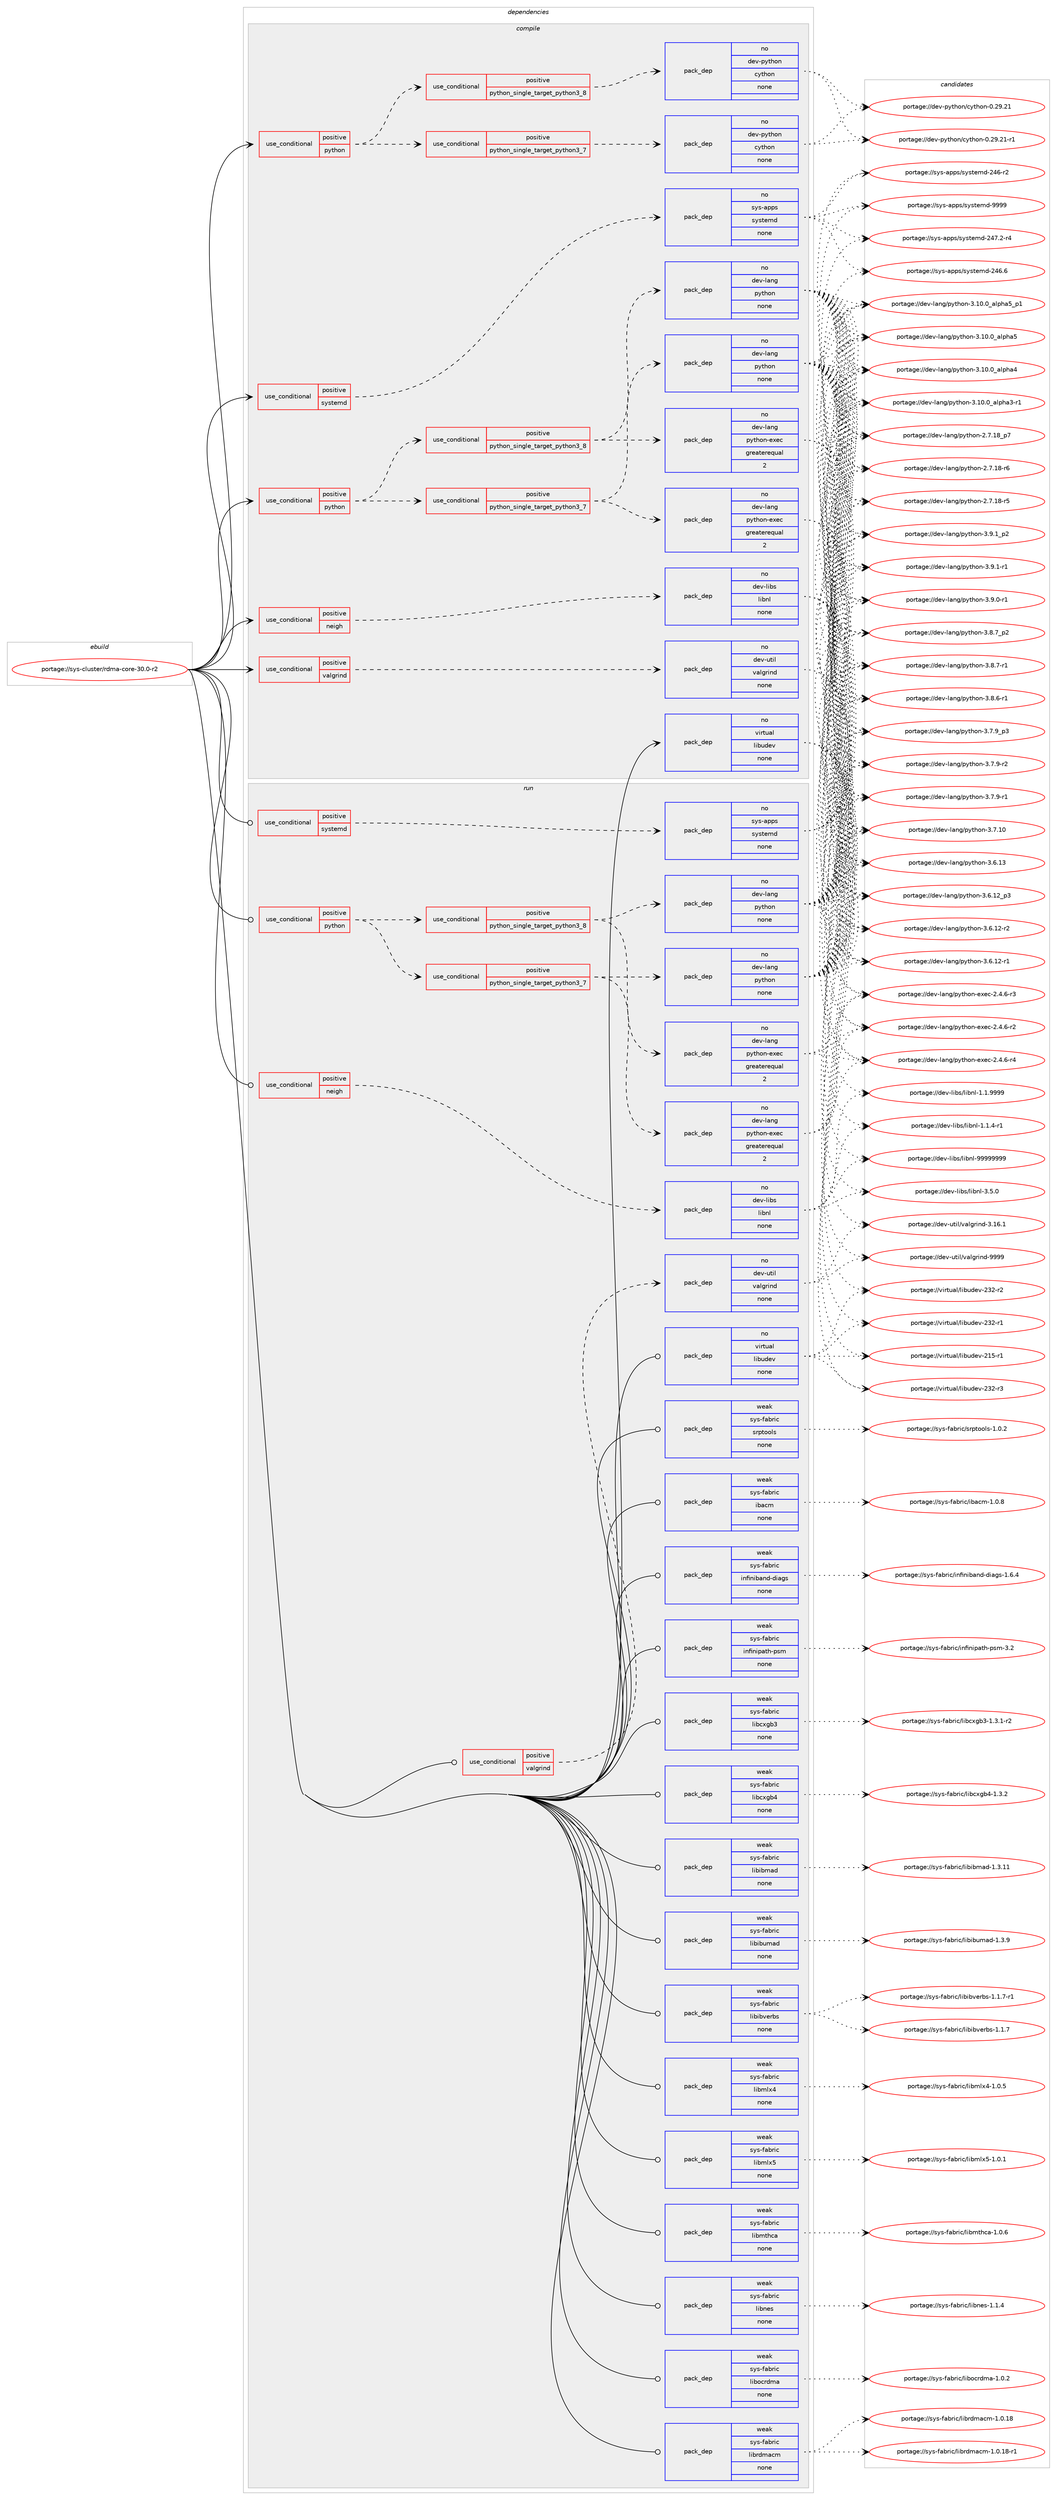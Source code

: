 digraph prolog {

# *************
# Graph options
# *************

newrank=true;
concentrate=true;
compound=true;
graph [rankdir=LR,fontname=Helvetica,fontsize=10,ranksep=1.5];#, ranksep=2.5, nodesep=0.2];
edge  [arrowhead=vee];
node  [fontname=Helvetica,fontsize=10];

# **********
# The ebuild
# **********

subgraph cluster_leftcol {
color=gray;
rank=same;
label=<<i>ebuild</i>>;
id [label="portage://sys-cluster/rdma-core-30.0-r2", color=red, width=4, href="../sys-cluster/rdma-core-30.0-r2.svg"];
}

# ****************
# The dependencies
# ****************

subgraph cluster_midcol {
color=gray;
label=<<i>dependencies</i>>;
subgraph cluster_compile {
fillcolor="#eeeeee";
style=filled;
label=<<i>compile</i>>;
subgraph cond1763 {
dependency6296 [label=<<TABLE BORDER="0" CELLBORDER="1" CELLSPACING="0" CELLPADDING="4"><TR><TD ROWSPAN="3" CELLPADDING="10">use_conditional</TD></TR><TR><TD>positive</TD></TR><TR><TD>neigh</TD></TR></TABLE>>, shape=none, color=red];
subgraph pack4461 {
dependency6297 [label=<<TABLE BORDER="0" CELLBORDER="1" CELLSPACING="0" CELLPADDING="4" WIDTH="220"><TR><TD ROWSPAN="6" CELLPADDING="30">pack_dep</TD></TR><TR><TD WIDTH="110">no</TD></TR><TR><TD>dev-libs</TD></TR><TR><TD>libnl</TD></TR><TR><TD>none</TD></TR><TR><TD></TD></TR></TABLE>>, shape=none, color=blue];
}
dependency6296:e -> dependency6297:w [weight=20,style="dashed",arrowhead="vee"];
}
id:e -> dependency6296:w [weight=20,style="solid",arrowhead="vee"];
subgraph cond1764 {
dependency6298 [label=<<TABLE BORDER="0" CELLBORDER="1" CELLSPACING="0" CELLPADDING="4"><TR><TD ROWSPAN="3" CELLPADDING="10">use_conditional</TD></TR><TR><TD>positive</TD></TR><TR><TD>python</TD></TR></TABLE>>, shape=none, color=red];
subgraph cond1765 {
dependency6299 [label=<<TABLE BORDER="0" CELLBORDER="1" CELLSPACING="0" CELLPADDING="4"><TR><TD ROWSPAN="3" CELLPADDING="10">use_conditional</TD></TR><TR><TD>positive</TD></TR><TR><TD>python_single_target_python3_7</TD></TR></TABLE>>, shape=none, color=red];
subgraph pack4462 {
dependency6300 [label=<<TABLE BORDER="0" CELLBORDER="1" CELLSPACING="0" CELLPADDING="4" WIDTH="220"><TR><TD ROWSPAN="6" CELLPADDING="30">pack_dep</TD></TR><TR><TD WIDTH="110">no</TD></TR><TR><TD>dev-lang</TD></TR><TR><TD>python</TD></TR><TR><TD>none</TD></TR><TR><TD></TD></TR></TABLE>>, shape=none, color=blue];
}
dependency6299:e -> dependency6300:w [weight=20,style="dashed",arrowhead="vee"];
subgraph pack4463 {
dependency6301 [label=<<TABLE BORDER="0" CELLBORDER="1" CELLSPACING="0" CELLPADDING="4" WIDTH="220"><TR><TD ROWSPAN="6" CELLPADDING="30">pack_dep</TD></TR><TR><TD WIDTH="110">no</TD></TR><TR><TD>dev-lang</TD></TR><TR><TD>python-exec</TD></TR><TR><TD>greaterequal</TD></TR><TR><TD>2</TD></TR></TABLE>>, shape=none, color=blue];
}
dependency6299:e -> dependency6301:w [weight=20,style="dashed",arrowhead="vee"];
}
dependency6298:e -> dependency6299:w [weight=20,style="dashed",arrowhead="vee"];
subgraph cond1766 {
dependency6302 [label=<<TABLE BORDER="0" CELLBORDER="1" CELLSPACING="0" CELLPADDING="4"><TR><TD ROWSPAN="3" CELLPADDING="10">use_conditional</TD></TR><TR><TD>positive</TD></TR><TR><TD>python_single_target_python3_8</TD></TR></TABLE>>, shape=none, color=red];
subgraph pack4464 {
dependency6303 [label=<<TABLE BORDER="0" CELLBORDER="1" CELLSPACING="0" CELLPADDING="4" WIDTH="220"><TR><TD ROWSPAN="6" CELLPADDING="30">pack_dep</TD></TR><TR><TD WIDTH="110">no</TD></TR><TR><TD>dev-lang</TD></TR><TR><TD>python</TD></TR><TR><TD>none</TD></TR><TR><TD></TD></TR></TABLE>>, shape=none, color=blue];
}
dependency6302:e -> dependency6303:w [weight=20,style="dashed",arrowhead="vee"];
subgraph pack4465 {
dependency6304 [label=<<TABLE BORDER="0" CELLBORDER="1" CELLSPACING="0" CELLPADDING="4" WIDTH="220"><TR><TD ROWSPAN="6" CELLPADDING="30">pack_dep</TD></TR><TR><TD WIDTH="110">no</TD></TR><TR><TD>dev-lang</TD></TR><TR><TD>python-exec</TD></TR><TR><TD>greaterequal</TD></TR><TR><TD>2</TD></TR></TABLE>>, shape=none, color=blue];
}
dependency6302:e -> dependency6304:w [weight=20,style="dashed",arrowhead="vee"];
}
dependency6298:e -> dependency6302:w [weight=20,style="dashed",arrowhead="vee"];
}
id:e -> dependency6298:w [weight=20,style="solid",arrowhead="vee"];
subgraph cond1767 {
dependency6305 [label=<<TABLE BORDER="0" CELLBORDER="1" CELLSPACING="0" CELLPADDING="4"><TR><TD ROWSPAN="3" CELLPADDING="10">use_conditional</TD></TR><TR><TD>positive</TD></TR><TR><TD>python</TD></TR></TABLE>>, shape=none, color=red];
subgraph cond1768 {
dependency6306 [label=<<TABLE BORDER="0" CELLBORDER="1" CELLSPACING="0" CELLPADDING="4"><TR><TD ROWSPAN="3" CELLPADDING="10">use_conditional</TD></TR><TR><TD>positive</TD></TR><TR><TD>python_single_target_python3_7</TD></TR></TABLE>>, shape=none, color=red];
subgraph pack4466 {
dependency6307 [label=<<TABLE BORDER="0" CELLBORDER="1" CELLSPACING="0" CELLPADDING="4" WIDTH="220"><TR><TD ROWSPAN="6" CELLPADDING="30">pack_dep</TD></TR><TR><TD WIDTH="110">no</TD></TR><TR><TD>dev-python</TD></TR><TR><TD>cython</TD></TR><TR><TD>none</TD></TR><TR><TD></TD></TR></TABLE>>, shape=none, color=blue];
}
dependency6306:e -> dependency6307:w [weight=20,style="dashed",arrowhead="vee"];
}
dependency6305:e -> dependency6306:w [weight=20,style="dashed",arrowhead="vee"];
subgraph cond1769 {
dependency6308 [label=<<TABLE BORDER="0" CELLBORDER="1" CELLSPACING="0" CELLPADDING="4"><TR><TD ROWSPAN="3" CELLPADDING="10">use_conditional</TD></TR><TR><TD>positive</TD></TR><TR><TD>python_single_target_python3_8</TD></TR></TABLE>>, shape=none, color=red];
subgraph pack4467 {
dependency6309 [label=<<TABLE BORDER="0" CELLBORDER="1" CELLSPACING="0" CELLPADDING="4" WIDTH="220"><TR><TD ROWSPAN="6" CELLPADDING="30">pack_dep</TD></TR><TR><TD WIDTH="110">no</TD></TR><TR><TD>dev-python</TD></TR><TR><TD>cython</TD></TR><TR><TD>none</TD></TR><TR><TD></TD></TR></TABLE>>, shape=none, color=blue];
}
dependency6308:e -> dependency6309:w [weight=20,style="dashed",arrowhead="vee"];
}
dependency6305:e -> dependency6308:w [weight=20,style="dashed",arrowhead="vee"];
}
id:e -> dependency6305:w [weight=20,style="solid",arrowhead="vee"];
subgraph cond1770 {
dependency6310 [label=<<TABLE BORDER="0" CELLBORDER="1" CELLSPACING="0" CELLPADDING="4"><TR><TD ROWSPAN="3" CELLPADDING="10">use_conditional</TD></TR><TR><TD>positive</TD></TR><TR><TD>systemd</TD></TR></TABLE>>, shape=none, color=red];
subgraph pack4468 {
dependency6311 [label=<<TABLE BORDER="0" CELLBORDER="1" CELLSPACING="0" CELLPADDING="4" WIDTH="220"><TR><TD ROWSPAN="6" CELLPADDING="30">pack_dep</TD></TR><TR><TD WIDTH="110">no</TD></TR><TR><TD>sys-apps</TD></TR><TR><TD>systemd</TD></TR><TR><TD>none</TD></TR><TR><TD></TD></TR></TABLE>>, shape=none, color=blue];
}
dependency6310:e -> dependency6311:w [weight=20,style="dashed",arrowhead="vee"];
}
id:e -> dependency6310:w [weight=20,style="solid",arrowhead="vee"];
subgraph cond1771 {
dependency6312 [label=<<TABLE BORDER="0" CELLBORDER="1" CELLSPACING="0" CELLPADDING="4"><TR><TD ROWSPAN="3" CELLPADDING="10">use_conditional</TD></TR><TR><TD>positive</TD></TR><TR><TD>valgrind</TD></TR></TABLE>>, shape=none, color=red];
subgraph pack4469 {
dependency6313 [label=<<TABLE BORDER="0" CELLBORDER="1" CELLSPACING="0" CELLPADDING="4" WIDTH="220"><TR><TD ROWSPAN="6" CELLPADDING="30">pack_dep</TD></TR><TR><TD WIDTH="110">no</TD></TR><TR><TD>dev-util</TD></TR><TR><TD>valgrind</TD></TR><TR><TD>none</TD></TR><TR><TD></TD></TR></TABLE>>, shape=none, color=blue];
}
dependency6312:e -> dependency6313:w [weight=20,style="dashed",arrowhead="vee"];
}
id:e -> dependency6312:w [weight=20,style="solid",arrowhead="vee"];
subgraph pack4470 {
dependency6314 [label=<<TABLE BORDER="0" CELLBORDER="1" CELLSPACING="0" CELLPADDING="4" WIDTH="220"><TR><TD ROWSPAN="6" CELLPADDING="30">pack_dep</TD></TR><TR><TD WIDTH="110">no</TD></TR><TR><TD>virtual</TD></TR><TR><TD>libudev</TD></TR><TR><TD>none</TD></TR><TR><TD></TD></TR></TABLE>>, shape=none, color=blue];
}
id:e -> dependency6314:w [weight=20,style="solid",arrowhead="vee"];
}
subgraph cluster_compileandrun {
fillcolor="#eeeeee";
style=filled;
label=<<i>compile and run</i>>;
}
subgraph cluster_run {
fillcolor="#eeeeee";
style=filled;
label=<<i>run</i>>;
subgraph cond1772 {
dependency6315 [label=<<TABLE BORDER="0" CELLBORDER="1" CELLSPACING="0" CELLPADDING="4"><TR><TD ROWSPAN="3" CELLPADDING="10">use_conditional</TD></TR><TR><TD>positive</TD></TR><TR><TD>neigh</TD></TR></TABLE>>, shape=none, color=red];
subgraph pack4471 {
dependency6316 [label=<<TABLE BORDER="0" CELLBORDER="1" CELLSPACING="0" CELLPADDING="4" WIDTH="220"><TR><TD ROWSPAN="6" CELLPADDING="30">pack_dep</TD></TR><TR><TD WIDTH="110">no</TD></TR><TR><TD>dev-libs</TD></TR><TR><TD>libnl</TD></TR><TR><TD>none</TD></TR><TR><TD></TD></TR></TABLE>>, shape=none, color=blue];
}
dependency6315:e -> dependency6316:w [weight=20,style="dashed",arrowhead="vee"];
}
id:e -> dependency6315:w [weight=20,style="solid",arrowhead="odot"];
subgraph cond1773 {
dependency6317 [label=<<TABLE BORDER="0" CELLBORDER="1" CELLSPACING="0" CELLPADDING="4"><TR><TD ROWSPAN="3" CELLPADDING="10">use_conditional</TD></TR><TR><TD>positive</TD></TR><TR><TD>python</TD></TR></TABLE>>, shape=none, color=red];
subgraph cond1774 {
dependency6318 [label=<<TABLE BORDER="0" CELLBORDER="1" CELLSPACING="0" CELLPADDING="4"><TR><TD ROWSPAN="3" CELLPADDING="10">use_conditional</TD></TR><TR><TD>positive</TD></TR><TR><TD>python_single_target_python3_7</TD></TR></TABLE>>, shape=none, color=red];
subgraph pack4472 {
dependency6319 [label=<<TABLE BORDER="0" CELLBORDER="1" CELLSPACING="0" CELLPADDING="4" WIDTH="220"><TR><TD ROWSPAN="6" CELLPADDING="30">pack_dep</TD></TR><TR><TD WIDTH="110">no</TD></TR><TR><TD>dev-lang</TD></TR><TR><TD>python</TD></TR><TR><TD>none</TD></TR><TR><TD></TD></TR></TABLE>>, shape=none, color=blue];
}
dependency6318:e -> dependency6319:w [weight=20,style="dashed",arrowhead="vee"];
subgraph pack4473 {
dependency6320 [label=<<TABLE BORDER="0" CELLBORDER="1" CELLSPACING="0" CELLPADDING="4" WIDTH="220"><TR><TD ROWSPAN="6" CELLPADDING="30">pack_dep</TD></TR><TR><TD WIDTH="110">no</TD></TR><TR><TD>dev-lang</TD></TR><TR><TD>python-exec</TD></TR><TR><TD>greaterequal</TD></TR><TR><TD>2</TD></TR></TABLE>>, shape=none, color=blue];
}
dependency6318:e -> dependency6320:w [weight=20,style="dashed",arrowhead="vee"];
}
dependency6317:e -> dependency6318:w [weight=20,style="dashed",arrowhead="vee"];
subgraph cond1775 {
dependency6321 [label=<<TABLE BORDER="0" CELLBORDER="1" CELLSPACING="0" CELLPADDING="4"><TR><TD ROWSPAN="3" CELLPADDING="10">use_conditional</TD></TR><TR><TD>positive</TD></TR><TR><TD>python_single_target_python3_8</TD></TR></TABLE>>, shape=none, color=red];
subgraph pack4474 {
dependency6322 [label=<<TABLE BORDER="0" CELLBORDER="1" CELLSPACING="0" CELLPADDING="4" WIDTH="220"><TR><TD ROWSPAN="6" CELLPADDING="30">pack_dep</TD></TR><TR><TD WIDTH="110">no</TD></TR><TR><TD>dev-lang</TD></TR><TR><TD>python</TD></TR><TR><TD>none</TD></TR><TR><TD></TD></TR></TABLE>>, shape=none, color=blue];
}
dependency6321:e -> dependency6322:w [weight=20,style="dashed",arrowhead="vee"];
subgraph pack4475 {
dependency6323 [label=<<TABLE BORDER="0" CELLBORDER="1" CELLSPACING="0" CELLPADDING="4" WIDTH="220"><TR><TD ROWSPAN="6" CELLPADDING="30">pack_dep</TD></TR><TR><TD WIDTH="110">no</TD></TR><TR><TD>dev-lang</TD></TR><TR><TD>python-exec</TD></TR><TR><TD>greaterequal</TD></TR><TR><TD>2</TD></TR></TABLE>>, shape=none, color=blue];
}
dependency6321:e -> dependency6323:w [weight=20,style="dashed",arrowhead="vee"];
}
dependency6317:e -> dependency6321:w [weight=20,style="dashed",arrowhead="vee"];
}
id:e -> dependency6317:w [weight=20,style="solid",arrowhead="odot"];
subgraph cond1776 {
dependency6324 [label=<<TABLE BORDER="0" CELLBORDER="1" CELLSPACING="0" CELLPADDING="4"><TR><TD ROWSPAN="3" CELLPADDING="10">use_conditional</TD></TR><TR><TD>positive</TD></TR><TR><TD>systemd</TD></TR></TABLE>>, shape=none, color=red];
subgraph pack4476 {
dependency6325 [label=<<TABLE BORDER="0" CELLBORDER="1" CELLSPACING="0" CELLPADDING="4" WIDTH="220"><TR><TD ROWSPAN="6" CELLPADDING="30">pack_dep</TD></TR><TR><TD WIDTH="110">no</TD></TR><TR><TD>sys-apps</TD></TR><TR><TD>systemd</TD></TR><TR><TD>none</TD></TR><TR><TD></TD></TR></TABLE>>, shape=none, color=blue];
}
dependency6324:e -> dependency6325:w [weight=20,style="dashed",arrowhead="vee"];
}
id:e -> dependency6324:w [weight=20,style="solid",arrowhead="odot"];
subgraph cond1777 {
dependency6326 [label=<<TABLE BORDER="0" CELLBORDER="1" CELLSPACING="0" CELLPADDING="4"><TR><TD ROWSPAN="3" CELLPADDING="10">use_conditional</TD></TR><TR><TD>positive</TD></TR><TR><TD>valgrind</TD></TR></TABLE>>, shape=none, color=red];
subgraph pack4477 {
dependency6327 [label=<<TABLE BORDER="0" CELLBORDER="1" CELLSPACING="0" CELLPADDING="4" WIDTH="220"><TR><TD ROWSPAN="6" CELLPADDING="30">pack_dep</TD></TR><TR><TD WIDTH="110">no</TD></TR><TR><TD>dev-util</TD></TR><TR><TD>valgrind</TD></TR><TR><TD>none</TD></TR><TR><TD></TD></TR></TABLE>>, shape=none, color=blue];
}
dependency6326:e -> dependency6327:w [weight=20,style="dashed",arrowhead="vee"];
}
id:e -> dependency6326:w [weight=20,style="solid",arrowhead="odot"];
subgraph pack4478 {
dependency6328 [label=<<TABLE BORDER="0" CELLBORDER="1" CELLSPACING="0" CELLPADDING="4" WIDTH="220"><TR><TD ROWSPAN="6" CELLPADDING="30">pack_dep</TD></TR><TR><TD WIDTH="110">no</TD></TR><TR><TD>virtual</TD></TR><TR><TD>libudev</TD></TR><TR><TD>none</TD></TR><TR><TD></TD></TR></TABLE>>, shape=none, color=blue];
}
id:e -> dependency6328:w [weight=20,style="solid",arrowhead="odot"];
subgraph pack4479 {
dependency6329 [label=<<TABLE BORDER="0" CELLBORDER="1" CELLSPACING="0" CELLPADDING="4" WIDTH="220"><TR><TD ROWSPAN="6" CELLPADDING="30">pack_dep</TD></TR><TR><TD WIDTH="110">weak</TD></TR><TR><TD>sys-fabric</TD></TR><TR><TD>ibacm</TD></TR><TR><TD>none</TD></TR><TR><TD></TD></TR></TABLE>>, shape=none, color=blue];
}
id:e -> dependency6329:w [weight=20,style="solid",arrowhead="odot"];
subgraph pack4480 {
dependency6330 [label=<<TABLE BORDER="0" CELLBORDER="1" CELLSPACING="0" CELLPADDING="4" WIDTH="220"><TR><TD ROWSPAN="6" CELLPADDING="30">pack_dep</TD></TR><TR><TD WIDTH="110">weak</TD></TR><TR><TD>sys-fabric</TD></TR><TR><TD>infiniband-diags</TD></TR><TR><TD>none</TD></TR><TR><TD></TD></TR></TABLE>>, shape=none, color=blue];
}
id:e -> dependency6330:w [weight=20,style="solid",arrowhead="odot"];
subgraph pack4481 {
dependency6331 [label=<<TABLE BORDER="0" CELLBORDER="1" CELLSPACING="0" CELLPADDING="4" WIDTH="220"><TR><TD ROWSPAN="6" CELLPADDING="30">pack_dep</TD></TR><TR><TD WIDTH="110">weak</TD></TR><TR><TD>sys-fabric</TD></TR><TR><TD>infinipath-psm</TD></TR><TR><TD>none</TD></TR><TR><TD></TD></TR></TABLE>>, shape=none, color=blue];
}
id:e -> dependency6331:w [weight=20,style="solid",arrowhead="odot"];
subgraph pack4482 {
dependency6332 [label=<<TABLE BORDER="0" CELLBORDER="1" CELLSPACING="0" CELLPADDING="4" WIDTH="220"><TR><TD ROWSPAN="6" CELLPADDING="30">pack_dep</TD></TR><TR><TD WIDTH="110">weak</TD></TR><TR><TD>sys-fabric</TD></TR><TR><TD>libcxgb3</TD></TR><TR><TD>none</TD></TR><TR><TD></TD></TR></TABLE>>, shape=none, color=blue];
}
id:e -> dependency6332:w [weight=20,style="solid",arrowhead="odot"];
subgraph pack4483 {
dependency6333 [label=<<TABLE BORDER="0" CELLBORDER="1" CELLSPACING="0" CELLPADDING="4" WIDTH="220"><TR><TD ROWSPAN="6" CELLPADDING="30">pack_dep</TD></TR><TR><TD WIDTH="110">weak</TD></TR><TR><TD>sys-fabric</TD></TR><TR><TD>libcxgb4</TD></TR><TR><TD>none</TD></TR><TR><TD></TD></TR></TABLE>>, shape=none, color=blue];
}
id:e -> dependency6333:w [weight=20,style="solid",arrowhead="odot"];
subgraph pack4484 {
dependency6334 [label=<<TABLE BORDER="0" CELLBORDER="1" CELLSPACING="0" CELLPADDING="4" WIDTH="220"><TR><TD ROWSPAN="6" CELLPADDING="30">pack_dep</TD></TR><TR><TD WIDTH="110">weak</TD></TR><TR><TD>sys-fabric</TD></TR><TR><TD>libibmad</TD></TR><TR><TD>none</TD></TR><TR><TD></TD></TR></TABLE>>, shape=none, color=blue];
}
id:e -> dependency6334:w [weight=20,style="solid",arrowhead="odot"];
subgraph pack4485 {
dependency6335 [label=<<TABLE BORDER="0" CELLBORDER="1" CELLSPACING="0" CELLPADDING="4" WIDTH="220"><TR><TD ROWSPAN="6" CELLPADDING="30">pack_dep</TD></TR><TR><TD WIDTH="110">weak</TD></TR><TR><TD>sys-fabric</TD></TR><TR><TD>libibumad</TD></TR><TR><TD>none</TD></TR><TR><TD></TD></TR></TABLE>>, shape=none, color=blue];
}
id:e -> dependency6335:w [weight=20,style="solid",arrowhead="odot"];
subgraph pack4486 {
dependency6336 [label=<<TABLE BORDER="0" CELLBORDER="1" CELLSPACING="0" CELLPADDING="4" WIDTH="220"><TR><TD ROWSPAN="6" CELLPADDING="30">pack_dep</TD></TR><TR><TD WIDTH="110">weak</TD></TR><TR><TD>sys-fabric</TD></TR><TR><TD>libibverbs</TD></TR><TR><TD>none</TD></TR><TR><TD></TD></TR></TABLE>>, shape=none, color=blue];
}
id:e -> dependency6336:w [weight=20,style="solid",arrowhead="odot"];
subgraph pack4487 {
dependency6337 [label=<<TABLE BORDER="0" CELLBORDER="1" CELLSPACING="0" CELLPADDING="4" WIDTH="220"><TR><TD ROWSPAN="6" CELLPADDING="30">pack_dep</TD></TR><TR><TD WIDTH="110">weak</TD></TR><TR><TD>sys-fabric</TD></TR><TR><TD>libmlx4</TD></TR><TR><TD>none</TD></TR><TR><TD></TD></TR></TABLE>>, shape=none, color=blue];
}
id:e -> dependency6337:w [weight=20,style="solid",arrowhead="odot"];
subgraph pack4488 {
dependency6338 [label=<<TABLE BORDER="0" CELLBORDER="1" CELLSPACING="0" CELLPADDING="4" WIDTH="220"><TR><TD ROWSPAN="6" CELLPADDING="30">pack_dep</TD></TR><TR><TD WIDTH="110">weak</TD></TR><TR><TD>sys-fabric</TD></TR><TR><TD>libmlx5</TD></TR><TR><TD>none</TD></TR><TR><TD></TD></TR></TABLE>>, shape=none, color=blue];
}
id:e -> dependency6338:w [weight=20,style="solid",arrowhead="odot"];
subgraph pack4489 {
dependency6339 [label=<<TABLE BORDER="0" CELLBORDER="1" CELLSPACING="0" CELLPADDING="4" WIDTH="220"><TR><TD ROWSPAN="6" CELLPADDING="30">pack_dep</TD></TR><TR><TD WIDTH="110">weak</TD></TR><TR><TD>sys-fabric</TD></TR><TR><TD>libmthca</TD></TR><TR><TD>none</TD></TR><TR><TD></TD></TR></TABLE>>, shape=none, color=blue];
}
id:e -> dependency6339:w [weight=20,style="solid",arrowhead="odot"];
subgraph pack4490 {
dependency6340 [label=<<TABLE BORDER="0" CELLBORDER="1" CELLSPACING="0" CELLPADDING="4" WIDTH="220"><TR><TD ROWSPAN="6" CELLPADDING="30">pack_dep</TD></TR><TR><TD WIDTH="110">weak</TD></TR><TR><TD>sys-fabric</TD></TR><TR><TD>libnes</TD></TR><TR><TD>none</TD></TR><TR><TD></TD></TR></TABLE>>, shape=none, color=blue];
}
id:e -> dependency6340:w [weight=20,style="solid",arrowhead="odot"];
subgraph pack4491 {
dependency6341 [label=<<TABLE BORDER="0" CELLBORDER="1" CELLSPACING="0" CELLPADDING="4" WIDTH="220"><TR><TD ROWSPAN="6" CELLPADDING="30">pack_dep</TD></TR><TR><TD WIDTH="110">weak</TD></TR><TR><TD>sys-fabric</TD></TR><TR><TD>libocrdma</TD></TR><TR><TD>none</TD></TR><TR><TD></TD></TR></TABLE>>, shape=none, color=blue];
}
id:e -> dependency6341:w [weight=20,style="solid",arrowhead="odot"];
subgraph pack4492 {
dependency6342 [label=<<TABLE BORDER="0" CELLBORDER="1" CELLSPACING="0" CELLPADDING="4" WIDTH="220"><TR><TD ROWSPAN="6" CELLPADDING="30">pack_dep</TD></TR><TR><TD WIDTH="110">weak</TD></TR><TR><TD>sys-fabric</TD></TR><TR><TD>librdmacm</TD></TR><TR><TD>none</TD></TR><TR><TD></TD></TR></TABLE>>, shape=none, color=blue];
}
id:e -> dependency6342:w [weight=20,style="solid",arrowhead="odot"];
subgraph pack4493 {
dependency6343 [label=<<TABLE BORDER="0" CELLBORDER="1" CELLSPACING="0" CELLPADDING="4" WIDTH="220"><TR><TD ROWSPAN="6" CELLPADDING="30">pack_dep</TD></TR><TR><TD WIDTH="110">weak</TD></TR><TR><TD>sys-fabric</TD></TR><TR><TD>srptools</TD></TR><TR><TD>none</TD></TR><TR><TD></TD></TR></TABLE>>, shape=none, color=blue];
}
id:e -> dependency6343:w [weight=20,style="solid",arrowhead="odot"];
}
}

# **************
# The candidates
# **************

subgraph cluster_choices {
rank=same;
color=gray;
label=<<i>candidates</i>>;

subgraph choice4461 {
color=black;
nodesep=1;
choice10010111845108105981154710810598110108455757575757575757 [label="portage://dev-libs/libnl-99999999", color=red, width=4,href="../dev-libs/libnl-99999999.svg"];
choice10010111845108105981154710810598110108455146534648 [label="portage://dev-libs/libnl-3.5.0", color=red, width=4,href="../dev-libs/libnl-3.5.0.svg"];
choice10010111845108105981154710810598110108454946494657575757 [label="portage://dev-libs/libnl-1.1.9999", color=red, width=4,href="../dev-libs/libnl-1.1.9999.svg"];
choice100101118451081059811547108105981101084549464946524511449 [label="portage://dev-libs/libnl-1.1.4-r1", color=red, width=4,href="../dev-libs/libnl-1.1.4-r1.svg"];
dependency6297:e -> choice10010111845108105981154710810598110108455757575757575757:w [style=dotted,weight="100"];
dependency6297:e -> choice10010111845108105981154710810598110108455146534648:w [style=dotted,weight="100"];
dependency6297:e -> choice10010111845108105981154710810598110108454946494657575757:w [style=dotted,weight="100"];
dependency6297:e -> choice100101118451081059811547108105981101084549464946524511449:w [style=dotted,weight="100"];
}
subgraph choice4462 {
color=black;
nodesep=1;
choice1001011184510897110103471121211161041111104551465746499511250 [label="portage://dev-lang/python-3.9.1_p2", color=red, width=4,href="../dev-lang/python-3.9.1_p2.svg"];
choice1001011184510897110103471121211161041111104551465746494511449 [label="portage://dev-lang/python-3.9.1-r1", color=red, width=4,href="../dev-lang/python-3.9.1-r1.svg"];
choice1001011184510897110103471121211161041111104551465746484511449 [label="portage://dev-lang/python-3.9.0-r1", color=red, width=4,href="../dev-lang/python-3.9.0-r1.svg"];
choice1001011184510897110103471121211161041111104551465646559511250 [label="portage://dev-lang/python-3.8.7_p2", color=red, width=4,href="../dev-lang/python-3.8.7_p2.svg"];
choice1001011184510897110103471121211161041111104551465646554511449 [label="portage://dev-lang/python-3.8.7-r1", color=red, width=4,href="../dev-lang/python-3.8.7-r1.svg"];
choice1001011184510897110103471121211161041111104551465646544511449 [label="portage://dev-lang/python-3.8.6-r1", color=red, width=4,href="../dev-lang/python-3.8.6-r1.svg"];
choice1001011184510897110103471121211161041111104551465546579511251 [label="portage://dev-lang/python-3.7.9_p3", color=red, width=4,href="../dev-lang/python-3.7.9_p3.svg"];
choice1001011184510897110103471121211161041111104551465546574511450 [label="portage://dev-lang/python-3.7.9-r2", color=red, width=4,href="../dev-lang/python-3.7.9-r2.svg"];
choice1001011184510897110103471121211161041111104551465546574511449 [label="portage://dev-lang/python-3.7.9-r1", color=red, width=4,href="../dev-lang/python-3.7.9-r1.svg"];
choice10010111845108971101034711212111610411111045514655464948 [label="portage://dev-lang/python-3.7.10", color=red, width=4,href="../dev-lang/python-3.7.10.svg"];
choice10010111845108971101034711212111610411111045514654464951 [label="portage://dev-lang/python-3.6.13", color=red, width=4,href="../dev-lang/python-3.6.13.svg"];
choice100101118451089711010347112121116104111110455146544649509511251 [label="portage://dev-lang/python-3.6.12_p3", color=red, width=4,href="../dev-lang/python-3.6.12_p3.svg"];
choice100101118451089711010347112121116104111110455146544649504511450 [label="portage://dev-lang/python-3.6.12-r2", color=red, width=4,href="../dev-lang/python-3.6.12-r2.svg"];
choice100101118451089711010347112121116104111110455146544649504511449 [label="portage://dev-lang/python-3.6.12-r1", color=red, width=4,href="../dev-lang/python-3.6.12-r1.svg"];
choice10010111845108971101034711212111610411111045514649484648959710811210497539511249 [label="portage://dev-lang/python-3.10.0_alpha5_p1", color=red, width=4,href="../dev-lang/python-3.10.0_alpha5_p1.svg"];
choice1001011184510897110103471121211161041111104551464948464895971081121049753 [label="portage://dev-lang/python-3.10.0_alpha5", color=red, width=4,href="../dev-lang/python-3.10.0_alpha5.svg"];
choice1001011184510897110103471121211161041111104551464948464895971081121049752 [label="portage://dev-lang/python-3.10.0_alpha4", color=red, width=4,href="../dev-lang/python-3.10.0_alpha4.svg"];
choice10010111845108971101034711212111610411111045514649484648959710811210497514511449 [label="portage://dev-lang/python-3.10.0_alpha3-r1", color=red, width=4,href="../dev-lang/python-3.10.0_alpha3-r1.svg"];
choice100101118451089711010347112121116104111110455046554649569511255 [label="portage://dev-lang/python-2.7.18_p7", color=red, width=4,href="../dev-lang/python-2.7.18_p7.svg"];
choice100101118451089711010347112121116104111110455046554649564511454 [label="portage://dev-lang/python-2.7.18-r6", color=red, width=4,href="../dev-lang/python-2.7.18-r6.svg"];
choice100101118451089711010347112121116104111110455046554649564511453 [label="portage://dev-lang/python-2.7.18-r5", color=red, width=4,href="../dev-lang/python-2.7.18-r5.svg"];
dependency6300:e -> choice1001011184510897110103471121211161041111104551465746499511250:w [style=dotted,weight="100"];
dependency6300:e -> choice1001011184510897110103471121211161041111104551465746494511449:w [style=dotted,weight="100"];
dependency6300:e -> choice1001011184510897110103471121211161041111104551465746484511449:w [style=dotted,weight="100"];
dependency6300:e -> choice1001011184510897110103471121211161041111104551465646559511250:w [style=dotted,weight="100"];
dependency6300:e -> choice1001011184510897110103471121211161041111104551465646554511449:w [style=dotted,weight="100"];
dependency6300:e -> choice1001011184510897110103471121211161041111104551465646544511449:w [style=dotted,weight="100"];
dependency6300:e -> choice1001011184510897110103471121211161041111104551465546579511251:w [style=dotted,weight="100"];
dependency6300:e -> choice1001011184510897110103471121211161041111104551465546574511450:w [style=dotted,weight="100"];
dependency6300:e -> choice1001011184510897110103471121211161041111104551465546574511449:w [style=dotted,weight="100"];
dependency6300:e -> choice10010111845108971101034711212111610411111045514655464948:w [style=dotted,weight="100"];
dependency6300:e -> choice10010111845108971101034711212111610411111045514654464951:w [style=dotted,weight="100"];
dependency6300:e -> choice100101118451089711010347112121116104111110455146544649509511251:w [style=dotted,weight="100"];
dependency6300:e -> choice100101118451089711010347112121116104111110455146544649504511450:w [style=dotted,weight="100"];
dependency6300:e -> choice100101118451089711010347112121116104111110455146544649504511449:w [style=dotted,weight="100"];
dependency6300:e -> choice10010111845108971101034711212111610411111045514649484648959710811210497539511249:w [style=dotted,weight="100"];
dependency6300:e -> choice1001011184510897110103471121211161041111104551464948464895971081121049753:w [style=dotted,weight="100"];
dependency6300:e -> choice1001011184510897110103471121211161041111104551464948464895971081121049752:w [style=dotted,weight="100"];
dependency6300:e -> choice10010111845108971101034711212111610411111045514649484648959710811210497514511449:w [style=dotted,weight="100"];
dependency6300:e -> choice100101118451089711010347112121116104111110455046554649569511255:w [style=dotted,weight="100"];
dependency6300:e -> choice100101118451089711010347112121116104111110455046554649564511454:w [style=dotted,weight="100"];
dependency6300:e -> choice100101118451089711010347112121116104111110455046554649564511453:w [style=dotted,weight="100"];
}
subgraph choice4463 {
color=black;
nodesep=1;
choice10010111845108971101034711212111610411111045101120101994550465246544511452 [label="portage://dev-lang/python-exec-2.4.6-r4", color=red, width=4,href="../dev-lang/python-exec-2.4.6-r4.svg"];
choice10010111845108971101034711212111610411111045101120101994550465246544511451 [label="portage://dev-lang/python-exec-2.4.6-r3", color=red, width=4,href="../dev-lang/python-exec-2.4.6-r3.svg"];
choice10010111845108971101034711212111610411111045101120101994550465246544511450 [label="portage://dev-lang/python-exec-2.4.6-r2", color=red, width=4,href="../dev-lang/python-exec-2.4.6-r2.svg"];
dependency6301:e -> choice10010111845108971101034711212111610411111045101120101994550465246544511452:w [style=dotted,weight="100"];
dependency6301:e -> choice10010111845108971101034711212111610411111045101120101994550465246544511451:w [style=dotted,weight="100"];
dependency6301:e -> choice10010111845108971101034711212111610411111045101120101994550465246544511450:w [style=dotted,weight="100"];
}
subgraph choice4464 {
color=black;
nodesep=1;
choice1001011184510897110103471121211161041111104551465746499511250 [label="portage://dev-lang/python-3.9.1_p2", color=red, width=4,href="../dev-lang/python-3.9.1_p2.svg"];
choice1001011184510897110103471121211161041111104551465746494511449 [label="portage://dev-lang/python-3.9.1-r1", color=red, width=4,href="../dev-lang/python-3.9.1-r1.svg"];
choice1001011184510897110103471121211161041111104551465746484511449 [label="portage://dev-lang/python-3.9.0-r1", color=red, width=4,href="../dev-lang/python-3.9.0-r1.svg"];
choice1001011184510897110103471121211161041111104551465646559511250 [label="portage://dev-lang/python-3.8.7_p2", color=red, width=4,href="../dev-lang/python-3.8.7_p2.svg"];
choice1001011184510897110103471121211161041111104551465646554511449 [label="portage://dev-lang/python-3.8.7-r1", color=red, width=4,href="../dev-lang/python-3.8.7-r1.svg"];
choice1001011184510897110103471121211161041111104551465646544511449 [label="portage://dev-lang/python-3.8.6-r1", color=red, width=4,href="../dev-lang/python-3.8.6-r1.svg"];
choice1001011184510897110103471121211161041111104551465546579511251 [label="portage://dev-lang/python-3.7.9_p3", color=red, width=4,href="../dev-lang/python-3.7.9_p3.svg"];
choice1001011184510897110103471121211161041111104551465546574511450 [label="portage://dev-lang/python-3.7.9-r2", color=red, width=4,href="../dev-lang/python-3.7.9-r2.svg"];
choice1001011184510897110103471121211161041111104551465546574511449 [label="portage://dev-lang/python-3.7.9-r1", color=red, width=4,href="../dev-lang/python-3.7.9-r1.svg"];
choice10010111845108971101034711212111610411111045514655464948 [label="portage://dev-lang/python-3.7.10", color=red, width=4,href="../dev-lang/python-3.7.10.svg"];
choice10010111845108971101034711212111610411111045514654464951 [label="portage://dev-lang/python-3.6.13", color=red, width=4,href="../dev-lang/python-3.6.13.svg"];
choice100101118451089711010347112121116104111110455146544649509511251 [label="portage://dev-lang/python-3.6.12_p3", color=red, width=4,href="../dev-lang/python-3.6.12_p3.svg"];
choice100101118451089711010347112121116104111110455146544649504511450 [label="portage://dev-lang/python-3.6.12-r2", color=red, width=4,href="../dev-lang/python-3.6.12-r2.svg"];
choice100101118451089711010347112121116104111110455146544649504511449 [label="portage://dev-lang/python-3.6.12-r1", color=red, width=4,href="../dev-lang/python-3.6.12-r1.svg"];
choice10010111845108971101034711212111610411111045514649484648959710811210497539511249 [label="portage://dev-lang/python-3.10.0_alpha5_p1", color=red, width=4,href="../dev-lang/python-3.10.0_alpha5_p1.svg"];
choice1001011184510897110103471121211161041111104551464948464895971081121049753 [label="portage://dev-lang/python-3.10.0_alpha5", color=red, width=4,href="../dev-lang/python-3.10.0_alpha5.svg"];
choice1001011184510897110103471121211161041111104551464948464895971081121049752 [label="portage://dev-lang/python-3.10.0_alpha4", color=red, width=4,href="../dev-lang/python-3.10.0_alpha4.svg"];
choice10010111845108971101034711212111610411111045514649484648959710811210497514511449 [label="portage://dev-lang/python-3.10.0_alpha3-r1", color=red, width=4,href="../dev-lang/python-3.10.0_alpha3-r1.svg"];
choice100101118451089711010347112121116104111110455046554649569511255 [label="portage://dev-lang/python-2.7.18_p7", color=red, width=4,href="../dev-lang/python-2.7.18_p7.svg"];
choice100101118451089711010347112121116104111110455046554649564511454 [label="portage://dev-lang/python-2.7.18-r6", color=red, width=4,href="../dev-lang/python-2.7.18-r6.svg"];
choice100101118451089711010347112121116104111110455046554649564511453 [label="portage://dev-lang/python-2.7.18-r5", color=red, width=4,href="../dev-lang/python-2.7.18-r5.svg"];
dependency6303:e -> choice1001011184510897110103471121211161041111104551465746499511250:w [style=dotted,weight="100"];
dependency6303:e -> choice1001011184510897110103471121211161041111104551465746494511449:w [style=dotted,weight="100"];
dependency6303:e -> choice1001011184510897110103471121211161041111104551465746484511449:w [style=dotted,weight="100"];
dependency6303:e -> choice1001011184510897110103471121211161041111104551465646559511250:w [style=dotted,weight="100"];
dependency6303:e -> choice1001011184510897110103471121211161041111104551465646554511449:w [style=dotted,weight="100"];
dependency6303:e -> choice1001011184510897110103471121211161041111104551465646544511449:w [style=dotted,weight="100"];
dependency6303:e -> choice1001011184510897110103471121211161041111104551465546579511251:w [style=dotted,weight="100"];
dependency6303:e -> choice1001011184510897110103471121211161041111104551465546574511450:w [style=dotted,weight="100"];
dependency6303:e -> choice1001011184510897110103471121211161041111104551465546574511449:w [style=dotted,weight="100"];
dependency6303:e -> choice10010111845108971101034711212111610411111045514655464948:w [style=dotted,weight="100"];
dependency6303:e -> choice10010111845108971101034711212111610411111045514654464951:w [style=dotted,weight="100"];
dependency6303:e -> choice100101118451089711010347112121116104111110455146544649509511251:w [style=dotted,weight="100"];
dependency6303:e -> choice100101118451089711010347112121116104111110455146544649504511450:w [style=dotted,weight="100"];
dependency6303:e -> choice100101118451089711010347112121116104111110455146544649504511449:w [style=dotted,weight="100"];
dependency6303:e -> choice10010111845108971101034711212111610411111045514649484648959710811210497539511249:w [style=dotted,weight="100"];
dependency6303:e -> choice1001011184510897110103471121211161041111104551464948464895971081121049753:w [style=dotted,weight="100"];
dependency6303:e -> choice1001011184510897110103471121211161041111104551464948464895971081121049752:w [style=dotted,weight="100"];
dependency6303:e -> choice10010111845108971101034711212111610411111045514649484648959710811210497514511449:w [style=dotted,weight="100"];
dependency6303:e -> choice100101118451089711010347112121116104111110455046554649569511255:w [style=dotted,weight="100"];
dependency6303:e -> choice100101118451089711010347112121116104111110455046554649564511454:w [style=dotted,weight="100"];
dependency6303:e -> choice100101118451089711010347112121116104111110455046554649564511453:w [style=dotted,weight="100"];
}
subgraph choice4465 {
color=black;
nodesep=1;
choice10010111845108971101034711212111610411111045101120101994550465246544511452 [label="portage://dev-lang/python-exec-2.4.6-r4", color=red, width=4,href="../dev-lang/python-exec-2.4.6-r4.svg"];
choice10010111845108971101034711212111610411111045101120101994550465246544511451 [label="portage://dev-lang/python-exec-2.4.6-r3", color=red, width=4,href="../dev-lang/python-exec-2.4.6-r3.svg"];
choice10010111845108971101034711212111610411111045101120101994550465246544511450 [label="portage://dev-lang/python-exec-2.4.6-r2", color=red, width=4,href="../dev-lang/python-exec-2.4.6-r2.svg"];
dependency6304:e -> choice10010111845108971101034711212111610411111045101120101994550465246544511452:w [style=dotted,weight="100"];
dependency6304:e -> choice10010111845108971101034711212111610411111045101120101994550465246544511451:w [style=dotted,weight="100"];
dependency6304:e -> choice10010111845108971101034711212111610411111045101120101994550465246544511450:w [style=dotted,weight="100"];
}
subgraph choice4466 {
color=black;
nodesep=1;
choice10010111845112121116104111110479912111610411111045484650574650494511449 [label="portage://dev-python/cython-0.29.21-r1", color=red, width=4,href="../dev-python/cython-0.29.21-r1.svg"];
choice1001011184511212111610411111047991211161041111104548465057465049 [label="portage://dev-python/cython-0.29.21", color=red, width=4,href="../dev-python/cython-0.29.21.svg"];
dependency6307:e -> choice10010111845112121116104111110479912111610411111045484650574650494511449:w [style=dotted,weight="100"];
dependency6307:e -> choice1001011184511212111610411111047991211161041111104548465057465049:w [style=dotted,weight="100"];
}
subgraph choice4467 {
color=black;
nodesep=1;
choice10010111845112121116104111110479912111610411111045484650574650494511449 [label="portage://dev-python/cython-0.29.21-r1", color=red, width=4,href="../dev-python/cython-0.29.21-r1.svg"];
choice1001011184511212111610411111047991211161041111104548465057465049 [label="portage://dev-python/cython-0.29.21", color=red, width=4,href="../dev-python/cython-0.29.21.svg"];
dependency6309:e -> choice10010111845112121116104111110479912111610411111045484650574650494511449:w [style=dotted,weight="100"];
dependency6309:e -> choice1001011184511212111610411111047991211161041111104548465057465049:w [style=dotted,weight="100"];
}
subgraph choice4468 {
color=black;
nodesep=1;
choice1151211154597112112115471151211151161011091004557575757 [label="portage://sys-apps/systemd-9999", color=red, width=4,href="../sys-apps/systemd-9999.svg"];
choice1151211154597112112115471151211151161011091004550525546504511452 [label="portage://sys-apps/systemd-247.2-r4", color=red, width=4,href="../sys-apps/systemd-247.2-r4.svg"];
choice115121115459711211211547115121115116101109100455052544654 [label="portage://sys-apps/systemd-246.6", color=red, width=4,href="../sys-apps/systemd-246.6.svg"];
choice115121115459711211211547115121115116101109100455052544511450 [label="portage://sys-apps/systemd-246-r2", color=red, width=4,href="../sys-apps/systemd-246-r2.svg"];
dependency6311:e -> choice1151211154597112112115471151211151161011091004557575757:w [style=dotted,weight="100"];
dependency6311:e -> choice1151211154597112112115471151211151161011091004550525546504511452:w [style=dotted,weight="100"];
dependency6311:e -> choice115121115459711211211547115121115116101109100455052544654:w [style=dotted,weight="100"];
dependency6311:e -> choice115121115459711211211547115121115116101109100455052544511450:w [style=dotted,weight="100"];
}
subgraph choice4469 {
color=black;
nodesep=1;
choice1001011184511711610510847118971081031141051101004557575757 [label="portage://dev-util/valgrind-9999", color=red, width=4,href="../dev-util/valgrind-9999.svg"];
choice10010111845117116105108471189710810311410511010045514649544649 [label="portage://dev-util/valgrind-3.16.1", color=red, width=4,href="../dev-util/valgrind-3.16.1.svg"];
dependency6313:e -> choice1001011184511711610510847118971081031141051101004557575757:w [style=dotted,weight="100"];
dependency6313:e -> choice10010111845117116105108471189710810311410511010045514649544649:w [style=dotted,weight="100"];
}
subgraph choice4470 {
color=black;
nodesep=1;
choice118105114116117971084710810598117100101118455051504511451 [label="portage://virtual/libudev-232-r3", color=red, width=4,href="../virtual/libudev-232-r3.svg"];
choice118105114116117971084710810598117100101118455051504511450 [label="portage://virtual/libudev-232-r2", color=red, width=4,href="../virtual/libudev-232-r2.svg"];
choice118105114116117971084710810598117100101118455051504511449 [label="portage://virtual/libudev-232-r1", color=red, width=4,href="../virtual/libudev-232-r1.svg"];
choice118105114116117971084710810598117100101118455049534511449 [label="portage://virtual/libudev-215-r1", color=red, width=4,href="../virtual/libudev-215-r1.svg"];
dependency6314:e -> choice118105114116117971084710810598117100101118455051504511451:w [style=dotted,weight="100"];
dependency6314:e -> choice118105114116117971084710810598117100101118455051504511450:w [style=dotted,weight="100"];
dependency6314:e -> choice118105114116117971084710810598117100101118455051504511449:w [style=dotted,weight="100"];
dependency6314:e -> choice118105114116117971084710810598117100101118455049534511449:w [style=dotted,weight="100"];
}
subgraph choice4471 {
color=black;
nodesep=1;
choice10010111845108105981154710810598110108455757575757575757 [label="portage://dev-libs/libnl-99999999", color=red, width=4,href="../dev-libs/libnl-99999999.svg"];
choice10010111845108105981154710810598110108455146534648 [label="portage://dev-libs/libnl-3.5.0", color=red, width=4,href="../dev-libs/libnl-3.5.0.svg"];
choice10010111845108105981154710810598110108454946494657575757 [label="portage://dev-libs/libnl-1.1.9999", color=red, width=4,href="../dev-libs/libnl-1.1.9999.svg"];
choice100101118451081059811547108105981101084549464946524511449 [label="portage://dev-libs/libnl-1.1.4-r1", color=red, width=4,href="../dev-libs/libnl-1.1.4-r1.svg"];
dependency6316:e -> choice10010111845108105981154710810598110108455757575757575757:w [style=dotted,weight="100"];
dependency6316:e -> choice10010111845108105981154710810598110108455146534648:w [style=dotted,weight="100"];
dependency6316:e -> choice10010111845108105981154710810598110108454946494657575757:w [style=dotted,weight="100"];
dependency6316:e -> choice100101118451081059811547108105981101084549464946524511449:w [style=dotted,weight="100"];
}
subgraph choice4472 {
color=black;
nodesep=1;
choice1001011184510897110103471121211161041111104551465746499511250 [label="portage://dev-lang/python-3.9.1_p2", color=red, width=4,href="../dev-lang/python-3.9.1_p2.svg"];
choice1001011184510897110103471121211161041111104551465746494511449 [label="portage://dev-lang/python-3.9.1-r1", color=red, width=4,href="../dev-lang/python-3.9.1-r1.svg"];
choice1001011184510897110103471121211161041111104551465746484511449 [label="portage://dev-lang/python-3.9.0-r1", color=red, width=4,href="../dev-lang/python-3.9.0-r1.svg"];
choice1001011184510897110103471121211161041111104551465646559511250 [label="portage://dev-lang/python-3.8.7_p2", color=red, width=4,href="../dev-lang/python-3.8.7_p2.svg"];
choice1001011184510897110103471121211161041111104551465646554511449 [label="portage://dev-lang/python-3.8.7-r1", color=red, width=4,href="../dev-lang/python-3.8.7-r1.svg"];
choice1001011184510897110103471121211161041111104551465646544511449 [label="portage://dev-lang/python-3.8.6-r1", color=red, width=4,href="../dev-lang/python-3.8.6-r1.svg"];
choice1001011184510897110103471121211161041111104551465546579511251 [label="portage://dev-lang/python-3.7.9_p3", color=red, width=4,href="../dev-lang/python-3.7.9_p3.svg"];
choice1001011184510897110103471121211161041111104551465546574511450 [label="portage://dev-lang/python-3.7.9-r2", color=red, width=4,href="../dev-lang/python-3.7.9-r2.svg"];
choice1001011184510897110103471121211161041111104551465546574511449 [label="portage://dev-lang/python-3.7.9-r1", color=red, width=4,href="../dev-lang/python-3.7.9-r1.svg"];
choice10010111845108971101034711212111610411111045514655464948 [label="portage://dev-lang/python-3.7.10", color=red, width=4,href="../dev-lang/python-3.7.10.svg"];
choice10010111845108971101034711212111610411111045514654464951 [label="portage://dev-lang/python-3.6.13", color=red, width=4,href="../dev-lang/python-3.6.13.svg"];
choice100101118451089711010347112121116104111110455146544649509511251 [label="portage://dev-lang/python-3.6.12_p3", color=red, width=4,href="../dev-lang/python-3.6.12_p3.svg"];
choice100101118451089711010347112121116104111110455146544649504511450 [label="portage://dev-lang/python-3.6.12-r2", color=red, width=4,href="../dev-lang/python-3.6.12-r2.svg"];
choice100101118451089711010347112121116104111110455146544649504511449 [label="portage://dev-lang/python-3.6.12-r1", color=red, width=4,href="../dev-lang/python-3.6.12-r1.svg"];
choice10010111845108971101034711212111610411111045514649484648959710811210497539511249 [label="portage://dev-lang/python-3.10.0_alpha5_p1", color=red, width=4,href="../dev-lang/python-3.10.0_alpha5_p1.svg"];
choice1001011184510897110103471121211161041111104551464948464895971081121049753 [label="portage://dev-lang/python-3.10.0_alpha5", color=red, width=4,href="../dev-lang/python-3.10.0_alpha5.svg"];
choice1001011184510897110103471121211161041111104551464948464895971081121049752 [label="portage://dev-lang/python-3.10.0_alpha4", color=red, width=4,href="../dev-lang/python-3.10.0_alpha4.svg"];
choice10010111845108971101034711212111610411111045514649484648959710811210497514511449 [label="portage://dev-lang/python-3.10.0_alpha3-r1", color=red, width=4,href="../dev-lang/python-3.10.0_alpha3-r1.svg"];
choice100101118451089711010347112121116104111110455046554649569511255 [label="portage://dev-lang/python-2.7.18_p7", color=red, width=4,href="../dev-lang/python-2.7.18_p7.svg"];
choice100101118451089711010347112121116104111110455046554649564511454 [label="portage://dev-lang/python-2.7.18-r6", color=red, width=4,href="../dev-lang/python-2.7.18-r6.svg"];
choice100101118451089711010347112121116104111110455046554649564511453 [label="portage://dev-lang/python-2.7.18-r5", color=red, width=4,href="../dev-lang/python-2.7.18-r5.svg"];
dependency6319:e -> choice1001011184510897110103471121211161041111104551465746499511250:w [style=dotted,weight="100"];
dependency6319:e -> choice1001011184510897110103471121211161041111104551465746494511449:w [style=dotted,weight="100"];
dependency6319:e -> choice1001011184510897110103471121211161041111104551465746484511449:w [style=dotted,weight="100"];
dependency6319:e -> choice1001011184510897110103471121211161041111104551465646559511250:w [style=dotted,weight="100"];
dependency6319:e -> choice1001011184510897110103471121211161041111104551465646554511449:w [style=dotted,weight="100"];
dependency6319:e -> choice1001011184510897110103471121211161041111104551465646544511449:w [style=dotted,weight="100"];
dependency6319:e -> choice1001011184510897110103471121211161041111104551465546579511251:w [style=dotted,weight="100"];
dependency6319:e -> choice1001011184510897110103471121211161041111104551465546574511450:w [style=dotted,weight="100"];
dependency6319:e -> choice1001011184510897110103471121211161041111104551465546574511449:w [style=dotted,weight="100"];
dependency6319:e -> choice10010111845108971101034711212111610411111045514655464948:w [style=dotted,weight="100"];
dependency6319:e -> choice10010111845108971101034711212111610411111045514654464951:w [style=dotted,weight="100"];
dependency6319:e -> choice100101118451089711010347112121116104111110455146544649509511251:w [style=dotted,weight="100"];
dependency6319:e -> choice100101118451089711010347112121116104111110455146544649504511450:w [style=dotted,weight="100"];
dependency6319:e -> choice100101118451089711010347112121116104111110455146544649504511449:w [style=dotted,weight="100"];
dependency6319:e -> choice10010111845108971101034711212111610411111045514649484648959710811210497539511249:w [style=dotted,weight="100"];
dependency6319:e -> choice1001011184510897110103471121211161041111104551464948464895971081121049753:w [style=dotted,weight="100"];
dependency6319:e -> choice1001011184510897110103471121211161041111104551464948464895971081121049752:w [style=dotted,weight="100"];
dependency6319:e -> choice10010111845108971101034711212111610411111045514649484648959710811210497514511449:w [style=dotted,weight="100"];
dependency6319:e -> choice100101118451089711010347112121116104111110455046554649569511255:w [style=dotted,weight="100"];
dependency6319:e -> choice100101118451089711010347112121116104111110455046554649564511454:w [style=dotted,weight="100"];
dependency6319:e -> choice100101118451089711010347112121116104111110455046554649564511453:w [style=dotted,weight="100"];
}
subgraph choice4473 {
color=black;
nodesep=1;
choice10010111845108971101034711212111610411111045101120101994550465246544511452 [label="portage://dev-lang/python-exec-2.4.6-r4", color=red, width=4,href="../dev-lang/python-exec-2.4.6-r4.svg"];
choice10010111845108971101034711212111610411111045101120101994550465246544511451 [label="portage://dev-lang/python-exec-2.4.6-r3", color=red, width=4,href="../dev-lang/python-exec-2.4.6-r3.svg"];
choice10010111845108971101034711212111610411111045101120101994550465246544511450 [label="portage://dev-lang/python-exec-2.4.6-r2", color=red, width=4,href="../dev-lang/python-exec-2.4.6-r2.svg"];
dependency6320:e -> choice10010111845108971101034711212111610411111045101120101994550465246544511452:w [style=dotted,weight="100"];
dependency6320:e -> choice10010111845108971101034711212111610411111045101120101994550465246544511451:w [style=dotted,weight="100"];
dependency6320:e -> choice10010111845108971101034711212111610411111045101120101994550465246544511450:w [style=dotted,weight="100"];
}
subgraph choice4474 {
color=black;
nodesep=1;
choice1001011184510897110103471121211161041111104551465746499511250 [label="portage://dev-lang/python-3.9.1_p2", color=red, width=4,href="../dev-lang/python-3.9.1_p2.svg"];
choice1001011184510897110103471121211161041111104551465746494511449 [label="portage://dev-lang/python-3.9.1-r1", color=red, width=4,href="../dev-lang/python-3.9.1-r1.svg"];
choice1001011184510897110103471121211161041111104551465746484511449 [label="portage://dev-lang/python-3.9.0-r1", color=red, width=4,href="../dev-lang/python-3.9.0-r1.svg"];
choice1001011184510897110103471121211161041111104551465646559511250 [label="portage://dev-lang/python-3.8.7_p2", color=red, width=4,href="../dev-lang/python-3.8.7_p2.svg"];
choice1001011184510897110103471121211161041111104551465646554511449 [label="portage://dev-lang/python-3.8.7-r1", color=red, width=4,href="../dev-lang/python-3.8.7-r1.svg"];
choice1001011184510897110103471121211161041111104551465646544511449 [label="portage://dev-lang/python-3.8.6-r1", color=red, width=4,href="../dev-lang/python-3.8.6-r1.svg"];
choice1001011184510897110103471121211161041111104551465546579511251 [label="portage://dev-lang/python-3.7.9_p3", color=red, width=4,href="../dev-lang/python-3.7.9_p3.svg"];
choice1001011184510897110103471121211161041111104551465546574511450 [label="portage://dev-lang/python-3.7.9-r2", color=red, width=4,href="../dev-lang/python-3.7.9-r2.svg"];
choice1001011184510897110103471121211161041111104551465546574511449 [label="portage://dev-lang/python-3.7.9-r1", color=red, width=4,href="../dev-lang/python-3.7.9-r1.svg"];
choice10010111845108971101034711212111610411111045514655464948 [label="portage://dev-lang/python-3.7.10", color=red, width=4,href="../dev-lang/python-3.7.10.svg"];
choice10010111845108971101034711212111610411111045514654464951 [label="portage://dev-lang/python-3.6.13", color=red, width=4,href="../dev-lang/python-3.6.13.svg"];
choice100101118451089711010347112121116104111110455146544649509511251 [label="portage://dev-lang/python-3.6.12_p3", color=red, width=4,href="../dev-lang/python-3.6.12_p3.svg"];
choice100101118451089711010347112121116104111110455146544649504511450 [label="portage://dev-lang/python-3.6.12-r2", color=red, width=4,href="../dev-lang/python-3.6.12-r2.svg"];
choice100101118451089711010347112121116104111110455146544649504511449 [label="portage://dev-lang/python-3.6.12-r1", color=red, width=4,href="../dev-lang/python-3.6.12-r1.svg"];
choice10010111845108971101034711212111610411111045514649484648959710811210497539511249 [label="portage://dev-lang/python-3.10.0_alpha5_p1", color=red, width=4,href="../dev-lang/python-3.10.0_alpha5_p1.svg"];
choice1001011184510897110103471121211161041111104551464948464895971081121049753 [label="portage://dev-lang/python-3.10.0_alpha5", color=red, width=4,href="../dev-lang/python-3.10.0_alpha5.svg"];
choice1001011184510897110103471121211161041111104551464948464895971081121049752 [label="portage://dev-lang/python-3.10.0_alpha4", color=red, width=4,href="../dev-lang/python-3.10.0_alpha4.svg"];
choice10010111845108971101034711212111610411111045514649484648959710811210497514511449 [label="portage://dev-lang/python-3.10.0_alpha3-r1", color=red, width=4,href="../dev-lang/python-3.10.0_alpha3-r1.svg"];
choice100101118451089711010347112121116104111110455046554649569511255 [label="portage://dev-lang/python-2.7.18_p7", color=red, width=4,href="../dev-lang/python-2.7.18_p7.svg"];
choice100101118451089711010347112121116104111110455046554649564511454 [label="portage://dev-lang/python-2.7.18-r6", color=red, width=4,href="../dev-lang/python-2.7.18-r6.svg"];
choice100101118451089711010347112121116104111110455046554649564511453 [label="portage://dev-lang/python-2.7.18-r5", color=red, width=4,href="../dev-lang/python-2.7.18-r5.svg"];
dependency6322:e -> choice1001011184510897110103471121211161041111104551465746499511250:w [style=dotted,weight="100"];
dependency6322:e -> choice1001011184510897110103471121211161041111104551465746494511449:w [style=dotted,weight="100"];
dependency6322:e -> choice1001011184510897110103471121211161041111104551465746484511449:w [style=dotted,weight="100"];
dependency6322:e -> choice1001011184510897110103471121211161041111104551465646559511250:w [style=dotted,weight="100"];
dependency6322:e -> choice1001011184510897110103471121211161041111104551465646554511449:w [style=dotted,weight="100"];
dependency6322:e -> choice1001011184510897110103471121211161041111104551465646544511449:w [style=dotted,weight="100"];
dependency6322:e -> choice1001011184510897110103471121211161041111104551465546579511251:w [style=dotted,weight="100"];
dependency6322:e -> choice1001011184510897110103471121211161041111104551465546574511450:w [style=dotted,weight="100"];
dependency6322:e -> choice1001011184510897110103471121211161041111104551465546574511449:w [style=dotted,weight="100"];
dependency6322:e -> choice10010111845108971101034711212111610411111045514655464948:w [style=dotted,weight="100"];
dependency6322:e -> choice10010111845108971101034711212111610411111045514654464951:w [style=dotted,weight="100"];
dependency6322:e -> choice100101118451089711010347112121116104111110455146544649509511251:w [style=dotted,weight="100"];
dependency6322:e -> choice100101118451089711010347112121116104111110455146544649504511450:w [style=dotted,weight="100"];
dependency6322:e -> choice100101118451089711010347112121116104111110455146544649504511449:w [style=dotted,weight="100"];
dependency6322:e -> choice10010111845108971101034711212111610411111045514649484648959710811210497539511249:w [style=dotted,weight="100"];
dependency6322:e -> choice1001011184510897110103471121211161041111104551464948464895971081121049753:w [style=dotted,weight="100"];
dependency6322:e -> choice1001011184510897110103471121211161041111104551464948464895971081121049752:w [style=dotted,weight="100"];
dependency6322:e -> choice10010111845108971101034711212111610411111045514649484648959710811210497514511449:w [style=dotted,weight="100"];
dependency6322:e -> choice100101118451089711010347112121116104111110455046554649569511255:w [style=dotted,weight="100"];
dependency6322:e -> choice100101118451089711010347112121116104111110455046554649564511454:w [style=dotted,weight="100"];
dependency6322:e -> choice100101118451089711010347112121116104111110455046554649564511453:w [style=dotted,weight="100"];
}
subgraph choice4475 {
color=black;
nodesep=1;
choice10010111845108971101034711212111610411111045101120101994550465246544511452 [label="portage://dev-lang/python-exec-2.4.6-r4", color=red, width=4,href="../dev-lang/python-exec-2.4.6-r4.svg"];
choice10010111845108971101034711212111610411111045101120101994550465246544511451 [label="portage://dev-lang/python-exec-2.4.6-r3", color=red, width=4,href="../dev-lang/python-exec-2.4.6-r3.svg"];
choice10010111845108971101034711212111610411111045101120101994550465246544511450 [label="portage://dev-lang/python-exec-2.4.6-r2", color=red, width=4,href="../dev-lang/python-exec-2.4.6-r2.svg"];
dependency6323:e -> choice10010111845108971101034711212111610411111045101120101994550465246544511452:w [style=dotted,weight="100"];
dependency6323:e -> choice10010111845108971101034711212111610411111045101120101994550465246544511451:w [style=dotted,weight="100"];
dependency6323:e -> choice10010111845108971101034711212111610411111045101120101994550465246544511450:w [style=dotted,weight="100"];
}
subgraph choice4476 {
color=black;
nodesep=1;
choice1151211154597112112115471151211151161011091004557575757 [label="portage://sys-apps/systemd-9999", color=red, width=4,href="../sys-apps/systemd-9999.svg"];
choice1151211154597112112115471151211151161011091004550525546504511452 [label="portage://sys-apps/systemd-247.2-r4", color=red, width=4,href="../sys-apps/systemd-247.2-r4.svg"];
choice115121115459711211211547115121115116101109100455052544654 [label="portage://sys-apps/systemd-246.6", color=red, width=4,href="../sys-apps/systemd-246.6.svg"];
choice115121115459711211211547115121115116101109100455052544511450 [label="portage://sys-apps/systemd-246-r2", color=red, width=4,href="../sys-apps/systemd-246-r2.svg"];
dependency6325:e -> choice1151211154597112112115471151211151161011091004557575757:w [style=dotted,weight="100"];
dependency6325:e -> choice1151211154597112112115471151211151161011091004550525546504511452:w [style=dotted,weight="100"];
dependency6325:e -> choice115121115459711211211547115121115116101109100455052544654:w [style=dotted,weight="100"];
dependency6325:e -> choice115121115459711211211547115121115116101109100455052544511450:w [style=dotted,weight="100"];
}
subgraph choice4477 {
color=black;
nodesep=1;
choice1001011184511711610510847118971081031141051101004557575757 [label="portage://dev-util/valgrind-9999", color=red, width=4,href="../dev-util/valgrind-9999.svg"];
choice10010111845117116105108471189710810311410511010045514649544649 [label="portage://dev-util/valgrind-3.16.1", color=red, width=4,href="../dev-util/valgrind-3.16.1.svg"];
dependency6327:e -> choice1001011184511711610510847118971081031141051101004557575757:w [style=dotted,weight="100"];
dependency6327:e -> choice10010111845117116105108471189710810311410511010045514649544649:w [style=dotted,weight="100"];
}
subgraph choice4478 {
color=black;
nodesep=1;
choice118105114116117971084710810598117100101118455051504511451 [label="portage://virtual/libudev-232-r3", color=red, width=4,href="../virtual/libudev-232-r3.svg"];
choice118105114116117971084710810598117100101118455051504511450 [label="portage://virtual/libudev-232-r2", color=red, width=4,href="../virtual/libudev-232-r2.svg"];
choice118105114116117971084710810598117100101118455051504511449 [label="portage://virtual/libudev-232-r1", color=red, width=4,href="../virtual/libudev-232-r1.svg"];
choice118105114116117971084710810598117100101118455049534511449 [label="portage://virtual/libudev-215-r1", color=red, width=4,href="../virtual/libudev-215-r1.svg"];
dependency6328:e -> choice118105114116117971084710810598117100101118455051504511451:w [style=dotted,weight="100"];
dependency6328:e -> choice118105114116117971084710810598117100101118455051504511450:w [style=dotted,weight="100"];
dependency6328:e -> choice118105114116117971084710810598117100101118455051504511449:w [style=dotted,weight="100"];
dependency6328:e -> choice118105114116117971084710810598117100101118455049534511449:w [style=dotted,weight="100"];
}
subgraph choice4479 {
color=black;
nodesep=1;
choice1151211154510297981141059947105989799109454946484656 [label="portage://sys-fabric/ibacm-1.0.8", color=red, width=4,href="../sys-fabric/ibacm-1.0.8.svg"];
dependency6329:e -> choice1151211154510297981141059947105989799109454946484656:w [style=dotted,weight="100"];
}
subgraph choice4480 {
color=black;
nodesep=1;
choice115121115451029798114105994710511010210511010598971101004510010597103115454946544652 [label="portage://sys-fabric/infiniband-diags-1.6.4", color=red, width=4,href="../sys-fabric/infiniband-diags-1.6.4.svg"];
dependency6330:e -> choice115121115451029798114105994710511010210511010598971101004510010597103115454946544652:w [style=dotted,weight="100"];
}
subgraph choice4481 {
color=black;
nodesep=1;
choice1151211154510297981141059947105110102105110105112971161044511211510945514650 [label="portage://sys-fabric/infinipath-psm-3.2", color=red, width=4,href="../sys-fabric/infinipath-psm-3.2.svg"];
dependency6331:e -> choice1151211154510297981141059947105110102105110105112971161044511211510945514650:w [style=dotted,weight="100"];
}
subgraph choice4482 {
color=black;
nodesep=1;
choice1151211154510297981141059947108105989912010398514549465146494511450 [label="portage://sys-fabric/libcxgb3-1.3.1-r2", color=red, width=4,href="../sys-fabric/libcxgb3-1.3.1-r2.svg"];
dependency6332:e -> choice1151211154510297981141059947108105989912010398514549465146494511450:w [style=dotted,weight="100"];
}
subgraph choice4483 {
color=black;
nodesep=1;
choice115121115451029798114105994710810598991201039852454946514650 [label="portage://sys-fabric/libcxgb4-1.3.2", color=red, width=4,href="../sys-fabric/libcxgb4-1.3.2.svg"];
dependency6333:e -> choice115121115451029798114105994710810598991201039852454946514650:w [style=dotted,weight="100"];
}
subgraph choice4484 {
color=black;
nodesep=1;
choice115121115451029798114105994710810598105981099710045494651464949 [label="portage://sys-fabric/libibmad-1.3.11", color=red, width=4,href="../sys-fabric/libibmad-1.3.11.svg"];
dependency6334:e -> choice115121115451029798114105994710810598105981099710045494651464949:w [style=dotted,weight="100"];
}
subgraph choice4485 {
color=black;
nodesep=1;
choice1151211154510297981141059947108105981059811710997100454946514657 [label="portage://sys-fabric/libibumad-1.3.9", color=red, width=4,href="../sys-fabric/libibumad-1.3.9.svg"];
dependency6335:e -> choice1151211154510297981141059947108105981059811710997100454946514657:w [style=dotted,weight="100"];
}
subgraph choice4486 {
color=black;
nodesep=1;
choice11512111545102979811410599471081059810598118101114981154549464946554511449 [label="portage://sys-fabric/libibverbs-1.1.7-r1", color=red, width=4,href="../sys-fabric/libibverbs-1.1.7-r1.svg"];
choice1151211154510297981141059947108105981059811810111498115454946494655 [label="portage://sys-fabric/libibverbs-1.1.7", color=red, width=4,href="../sys-fabric/libibverbs-1.1.7.svg"];
dependency6336:e -> choice11512111545102979811410599471081059810598118101114981154549464946554511449:w [style=dotted,weight="100"];
dependency6336:e -> choice1151211154510297981141059947108105981059811810111498115454946494655:w [style=dotted,weight="100"];
}
subgraph choice4487 {
color=black;
nodesep=1;
choice11512111545102979811410599471081059810910812052454946484653 [label="portage://sys-fabric/libmlx4-1.0.5", color=red, width=4,href="../sys-fabric/libmlx4-1.0.5.svg"];
dependency6337:e -> choice11512111545102979811410599471081059810910812052454946484653:w [style=dotted,weight="100"];
}
subgraph choice4488 {
color=black;
nodesep=1;
choice11512111545102979811410599471081059810910812053454946484649 [label="portage://sys-fabric/libmlx5-1.0.1", color=red, width=4,href="../sys-fabric/libmlx5-1.0.1.svg"];
dependency6338:e -> choice11512111545102979811410599471081059810910812053454946484649:w [style=dotted,weight="100"];
}
subgraph choice4489 {
color=black;
nodesep=1;
choice1151211154510297981141059947108105981091161049997454946484654 [label="portage://sys-fabric/libmthca-1.0.6", color=red, width=4,href="../sys-fabric/libmthca-1.0.6.svg"];
dependency6339:e -> choice1151211154510297981141059947108105981091161049997454946484654:w [style=dotted,weight="100"];
}
subgraph choice4490 {
color=black;
nodesep=1;
choice115121115451029798114105994710810598110101115454946494652 [label="portage://sys-fabric/libnes-1.1.4", color=red, width=4,href="../sys-fabric/libnes-1.1.4.svg"];
dependency6340:e -> choice115121115451029798114105994710810598110101115454946494652:w [style=dotted,weight="100"];
}
subgraph choice4491 {
color=black;
nodesep=1;
choice1151211154510297981141059947108105981119911410010997454946484650 [label="portage://sys-fabric/libocrdma-1.0.2", color=red, width=4,href="../sys-fabric/libocrdma-1.0.2.svg"];
dependency6341:e -> choice1151211154510297981141059947108105981119911410010997454946484650:w [style=dotted,weight="100"];
}
subgraph choice4492 {
color=black;
nodesep=1;
choice1151211154510297981141059947108105981141001099799109454946484649564511449 [label="portage://sys-fabric/librdmacm-1.0.18-r1", color=red, width=4,href="../sys-fabric/librdmacm-1.0.18-r1.svg"];
choice115121115451029798114105994710810598114100109979910945494648464956 [label="portage://sys-fabric/librdmacm-1.0.18", color=red, width=4,href="../sys-fabric/librdmacm-1.0.18.svg"];
dependency6342:e -> choice1151211154510297981141059947108105981141001099799109454946484649564511449:w [style=dotted,weight="100"];
dependency6342:e -> choice115121115451029798114105994710810598114100109979910945494648464956:w [style=dotted,weight="100"];
}
subgraph choice4493 {
color=black;
nodesep=1;
choice1151211154510297981141059947115114112116111111108115454946484650 [label="portage://sys-fabric/srptools-1.0.2", color=red, width=4,href="../sys-fabric/srptools-1.0.2.svg"];
dependency6343:e -> choice1151211154510297981141059947115114112116111111108115454946484650:w [style=dotted,weight="100"];
}
}

}
